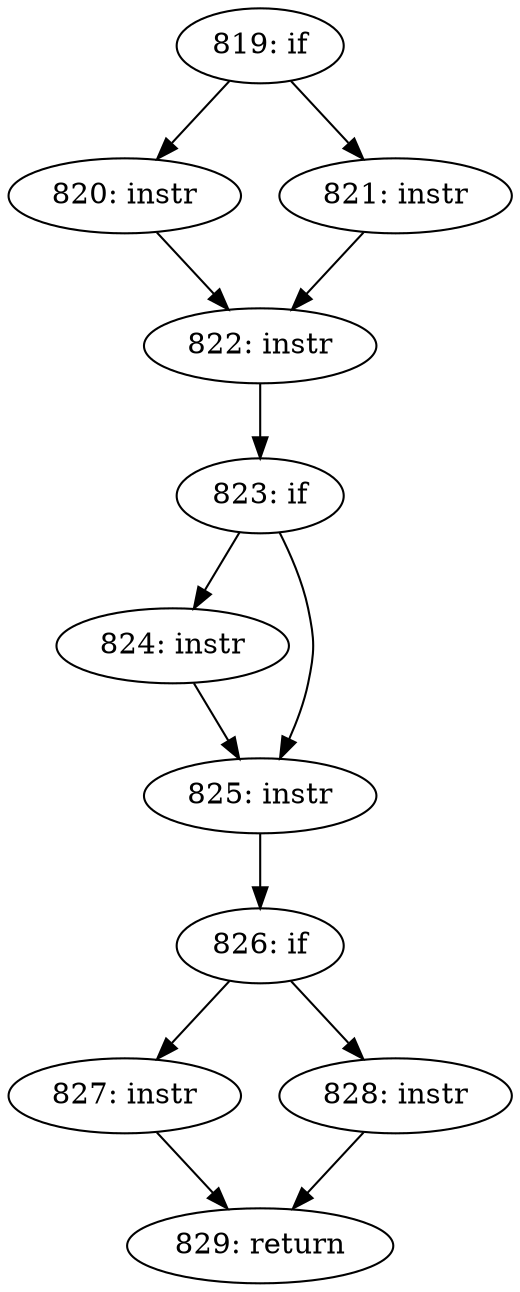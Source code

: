digraph CFG_tcp_init_cwnd {
819 [label="819: if"]
	819 -> 820
	819 -> 821
820 [label="820: instr"]
	820 -> 822
821 [label="821: instr"]
	821 -> 822
822 [label="822: instr"]
	822 -> 823
823 [label="823: if"]
	823 -> 824
	823 -> 825
824 [label="824: instr"]
	824 -> 825
825 [label="825: instr"]
	825 -> 826
826 [label="826: if"]
	826 -> 827
	826 -> 828
827 [label="827: instr"]
	827 -> 829
828 [label="828: instr"]
	828 -> 829
829 [label="829: return"]
	
}
